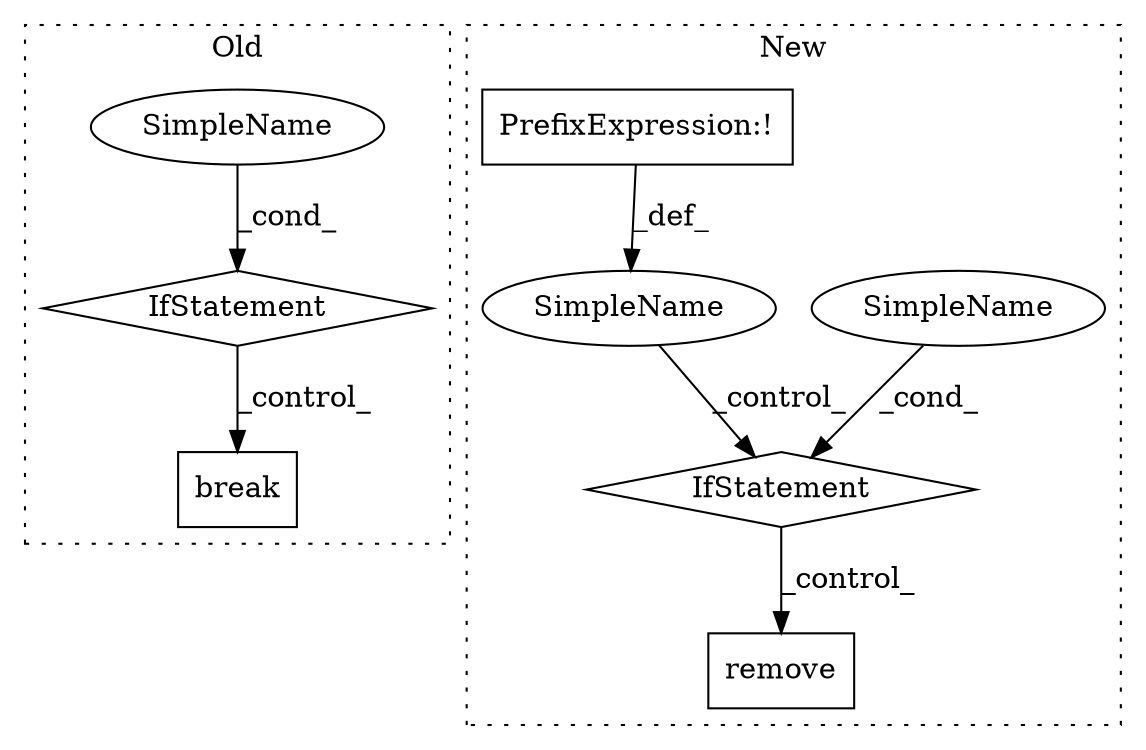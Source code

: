 digraph G {
subgraph cluster0 {
1 [label="break" a="10" s="41426" l="6" shape="box"];
3 [label="IfStatement" a="25" s="41086,41104" l="4,2" shape="diamond"];
4 [label="SimpleName" a="42" s="" l="" shape="ellipse"];
label = "Old";
style="dotted";
}
subgraph cluster1 {
2 [label="remove" a="32" s="43346,43362" l="7,1" shape="box"];
5 [label="IfStatement" a="25" s="43300,43329" l="4,2" shape="diamond"];
6 [label="SimpleName" a="42" s="" l="" shape="ellipse"];
7 [label="SimpleName" a="42" s="" l="" shape="ellipse"];
8 [label="PrefixExpression:!" a="38" s="43164" l="1" shape="box"];
label = "New";
style="dotted";
}
3 -> 1 [label="_control_"];
4 -> 3 [label="_cond_"];
5 -> 2 [label="_control_"];
6 -> 5 [label="_cond_"];
7 -> 5 [label="_control_"];
8 -> 7 [label="_def_"];
}